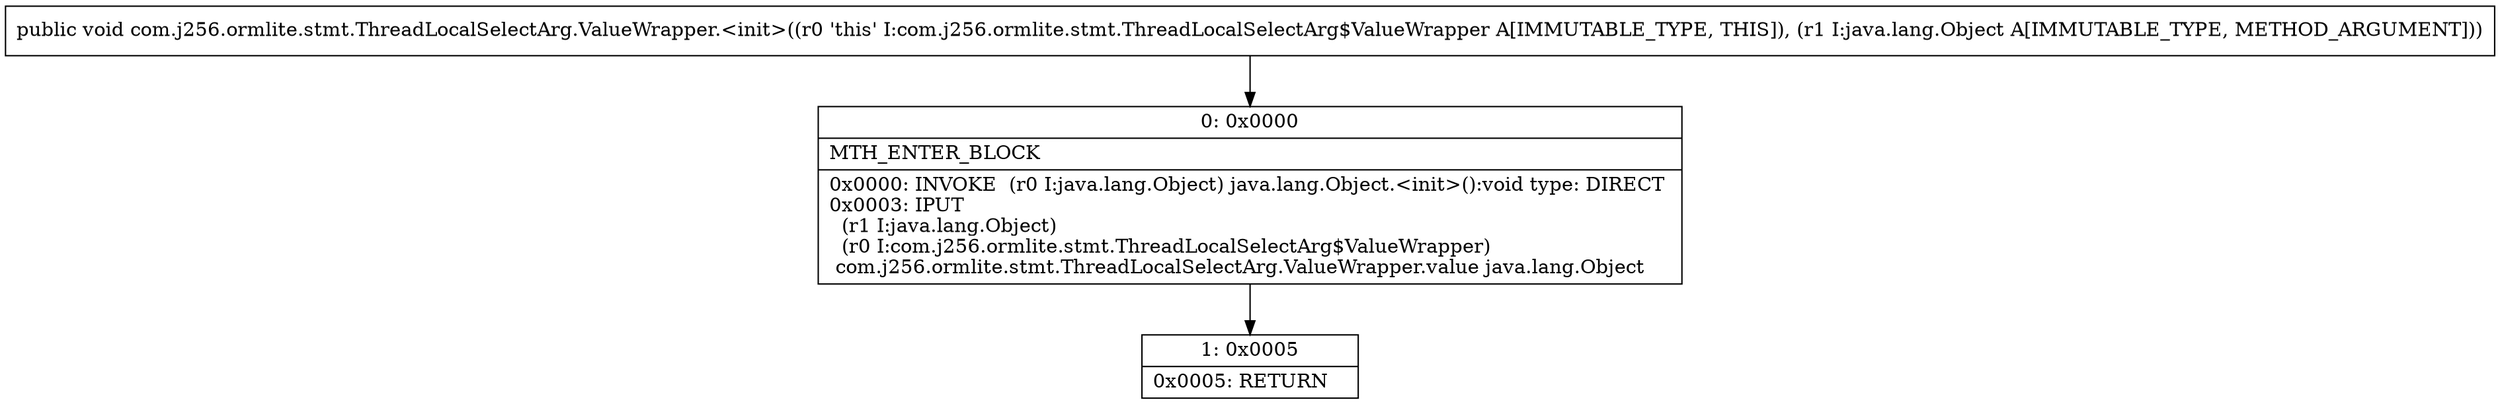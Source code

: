digraph "CFG forcom.j256.ormlite.stmt.ThreadLocalSelectArg.ValueWrapper.\<init\>(Ljava\/lang\/Object;)V" {
Node_0 [shape=record,label="{0\:\ 0x0000|MTH_ENTER_BLOCK\l|0x0000: INVOKE  (r0 I:java.lang.Object) java.lang.Object.\<init\>():void type: DIRECT \l0x0003: IPUT  \l  (r1 I:java.lang.Object)\l  (r0 I:com.j256.ormlite.stmt.ThreadLocalSelectArg$ValueWrapper)\l com.j256.ormlite.stmt.ThreadLocalSelectArg.ValueWrapper.value java.lang.Object \l}"];
Node_1 [shape=record,label="{1\:\ 0x0005|0x0005: RETURN   \l}"];
MethodNode[shape=record,label="{public void com.j256.ormlite.stmt.ThreadLocalSelectArg.ValueWrapper.\<init\>((r0 'this' I:com.j256.ormlite.stmt.ThreadLocalSelectArg$ValueWrapper A[IMMUTABLE_TYPE, THIS]), (r1 I:java.lang.Object A[IMMUTABLE_TYPE, METHOD_ARGUMENT])) }"];
MethodNode -> Node_0;
Node_0 -> Node_1;
}

